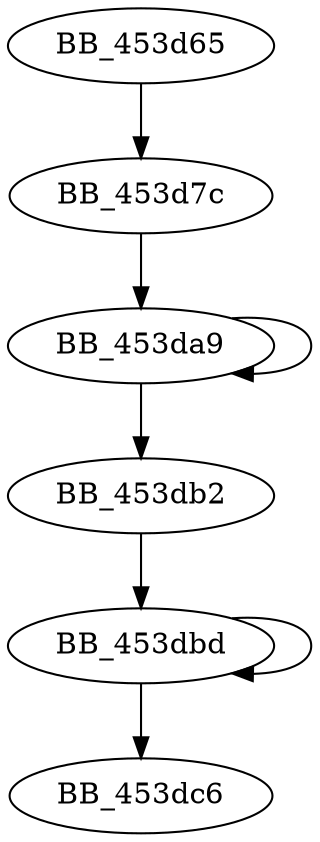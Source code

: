 DiGraph sub_453D65{
BB_453d65->BB_453d7c
BB_453d7c->BB_453da9
BB_453da9->BB_453da9
BB_453da9->BB_453db2
BB_453db2->BB_453dbd
BB_453dbd->BB_453dbd
BB_453dbd->BB_453dc6
}
